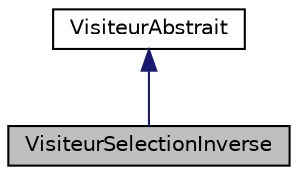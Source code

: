 digraph "VisiteurSelectionInverse"
{
  edge [fontname="Helvetica",fontsize="10",labelfontname="Helvetica",labelfontsize="10"];
  node [fontname="Helvetica",fontsize="10",shape=record];
  Node1 [label="VisiteurSelectionInverse",height=0.2,width=0.4,color="black", fillcolor="grey75", style="filled", fontcolor="black"];
  Node2 -> Node1 [dir="back",color="midnightblue",fontsize="10",style="solid",fontname="Helvetica"];
  Node2 [label="VisiteurAbstrait",height=0.2,width=0.4,color="black", fillcolor="white", style="filled",URL="$df/d41/class_visiteur_abstrait.html",tooltip="Interface du patron Visiteur. "];
}
